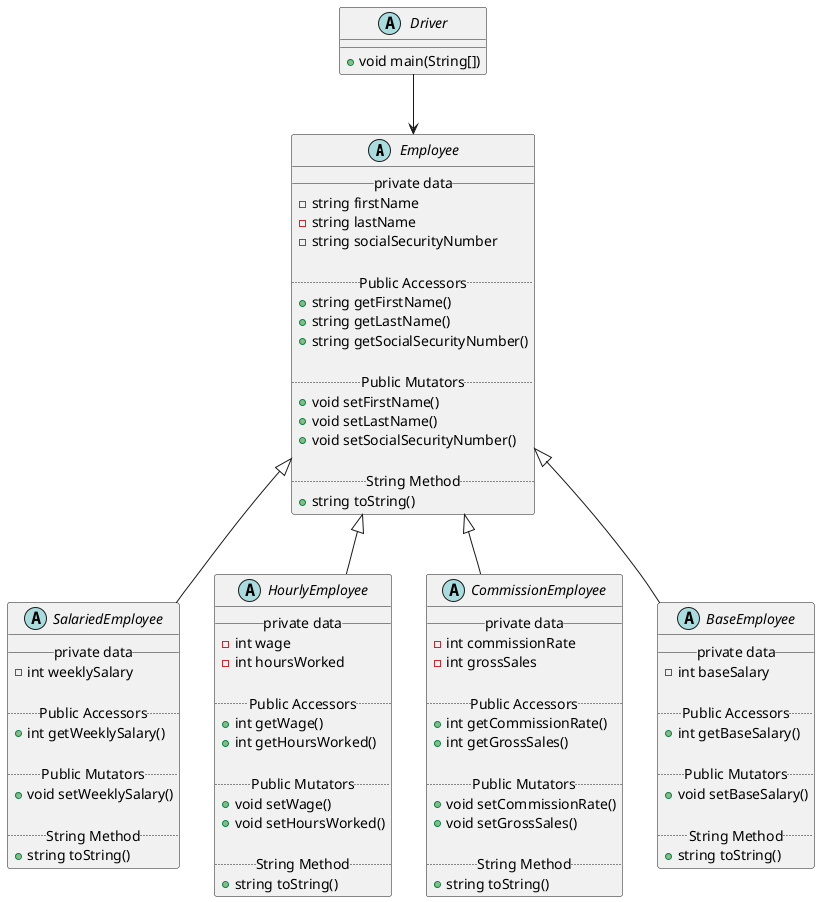 @startuml
'https://plantuml.com/class-diagram

abstract class Employee {
    __ private data__
    - string firstName
    - string lastName
    - string socialSecurityNumber

    ..Public Accessors..
    + string getFirstName()
    + string getLastName()
    + string getSocialSecurityNumber()

    ..Public Mutators..
    + void setFirstName()
    + void setLastName()
    + void setSocialSecurityNumber()

    ..String Method..
    + string toString()
}

abstract class SalariedEmployee extends Employee {
    __private data__
    - int weeklySalary

    ..Public Accessors..
    + int getWeeklySalary()

    ..Public Mutators..
    + void setWeeklySalary()

    ..String Method..
    + string toString()
}

abstract class HourlyEmployee extends Employee {
    __private data__
    - int wage
    - int hoursWorked

    ..Public Accessors..
    + int getWage()
    + int getHoursWorked()

    ..Public Mutators..
    + void setWage()
    + void setHoursWorked()

    ..String Method..
    + string toString()
}

abstract class CommissionEmployee extends Employee {
    __private data__
    - int commissionRate
    - int grossSales

    ..Public Accessors..
    + int getCommissionRate()
    + int getGrossSales()

    ..Public Mutators..
    + void setCommissionRate()
    + void setGrossSales()

    ..String Method..
    + string toString()
}

abstract class BaseEmployee extends Employee {
    __private data__
    - int baseSalary

    ..Public Accessors..
    + int getBaseSalary()

    ..Public Mutators..
    + void setBaseSalary()

    ..String Method..
    + string toString()
}

abstract class Driver {
    + void main(String[])
}

Driver --> Employee

@enduml